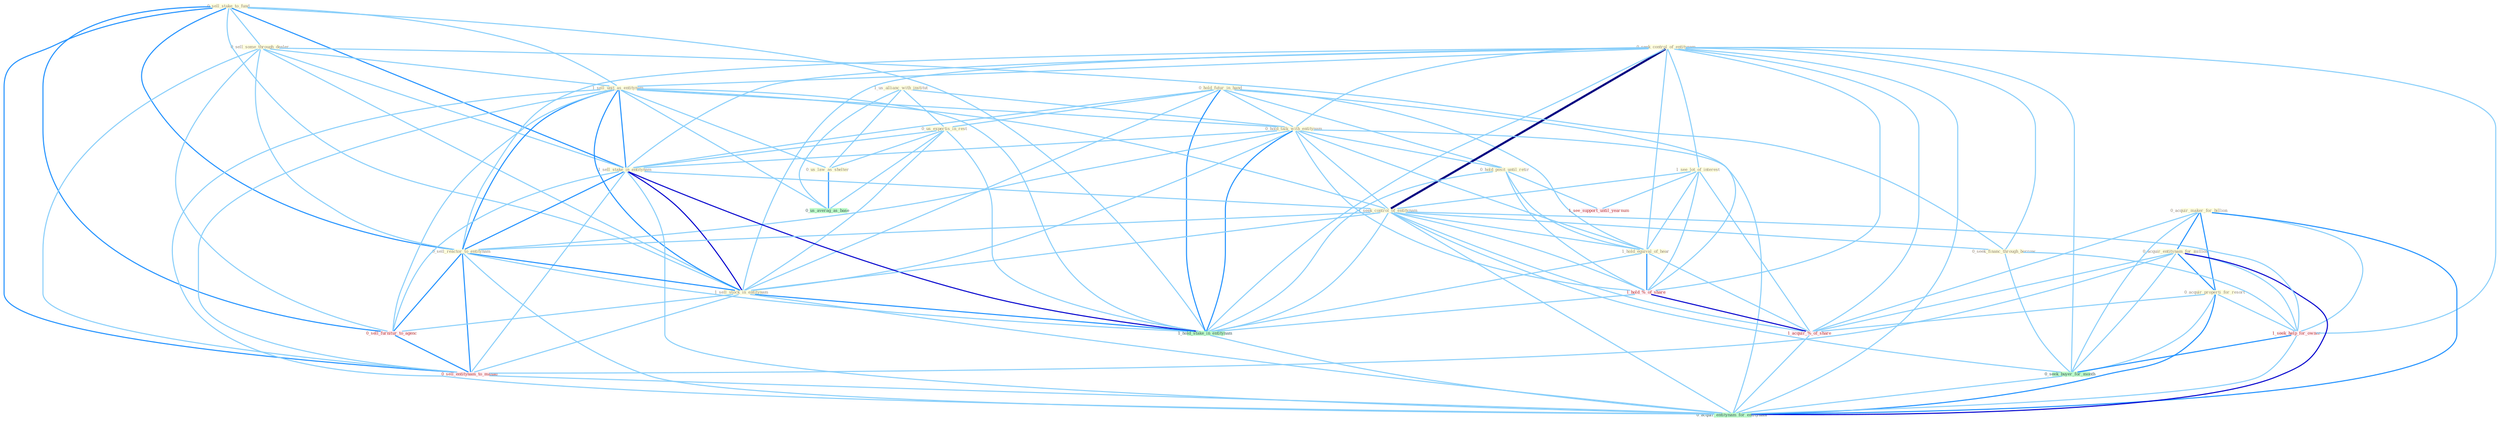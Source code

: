 Graph G{ 
    node
    [shape=polygon,style=filled,width=.5,height=.06,color="#BDFCC9",fixedsize=true,fontsize=4,
    fontcolor="#2f4f4f"];
    {node
    [color="#ffffe0", fontcolor="#8b7d6b"] "0_sell_stake_to_fund " "1_us_allianc_with_institut " "0_hold_futur_in_hand " "0_seek_control_of_entitynam " "0_acquir_maker_for_billion " "0_acquir_entitynam_for_million " "0_us_expertis_in_rest " "0_sell_some_through_dealer " "1_see_lot_of_interest " "1_sell_unit_as_entitynam " "0_hold_talk_with_entitynam " "0_acquir_properti_for_resort " "0_us_law_as_shelter " "1_sell_stake_in_entitynam " "1_seek_control_of_entitynam " "0_hold_posit_until_retir " "0_sell_reactor_to_entitynam " "1_sell_stock_in_entitynam " "1_hold_equival_of_hear " "0_seek_financ_through_borrow "}
{node [color="#fff0f5", fontcolor="#b22222"] "1_hold_%_of_share " "1_seek_help_for_owner " "1_acquir_%_of_share " "1_see_support_until_yearnum " "0_sell_furnitur_to_agenc " "0_sell_entitynam_to_manag "}
edge [color="#B0E2FF"];

	"0_sell_stake_to_fund " -- "0_sell_some_through_dealer " [w="1", color="#87cefa" ];
	"0_sell_stake_to_fund " -- "1_sell_unit_as_entitynam " [w="1", color="#87cefa" ];
	"0_sell_stake_to_fund " -- "1_sell_stake_in_entitynam " [w="2", color="#1e90ff" , len=0.8];
	"0_sell_stake_to_fund " -- "0_sell_reactor_to_entitynam " [w="2", color="#1e90ff" , len=0.8];
	"0_sell_stake_to_fund " -- "1_sell_stock_in_entitynam " [w="1", color="#87cefa" ];
	"0_sell_stake_to_fund " -- "1_hold_stake_in_entitynam " [w="1", color="#87cefa" ];
	"0_sell_stake_to_fund " -- "0_sell_furnitur_to_agenc " [w="2", color="#1e90ff" , len=0.8];
	"0_sell_stake_to_fund " -- "0_sell_entitynam_to_manag " [w="2", color="#1e90ff" , len=0.8];
	"1_us_allianc_with_institut " -- "0_us_expertis_in_rest " [w="1", color="#87cefa" ];
	"1_us_allianc_with_institut " -- "0_hold_talk_with_entitynam " [w="1", color="#87cefa" ];
	"1_us_allianc_with_institut " -- "0_us_law_as_shelter " [w="1", color="#87cefa" ];
	"1_us_allianc_with_institut " -- "0_us_averag_as_base " [w="1", color="#87cefa" ];
	"0_hold_futur_in_hand " -- "0_us_expertis_in_rest " [w="1", color="#87cefa" ];
	"0_hold_futur_in_hand " -- "0_hold_talk_with_entitynam " [w="1", color="#87cefa" ];
	"0_hold_futur_in_hand " -- "1_sell_stake_in_entitynam " [w="1", color="#87cefa" ];
	"0_hold_futur_in_hand " -- "0_hold_posit_until_retir " [w="1", color="#87cefa" ];
	"0_hold_futur_in_hand " -- "1_sell_stock_in_entitynam " [w="1", color="#87cefa" ];
	"0_hold_futur_in_hand " -- "1_hold_equival_of_hear " [w="1", color="#87cefa" ];
	"0_hold_futur_in_hand " -- "1_hold_%_of_share " [w="1", color="#87cefa" ];
	"0_hold_futur_in_hand " -- "1_hold_stake_in_entitynam " [w="2", color="#1e90ff" , len=0.8];
	"0_seek_control_of_entitynam " -- "1_see_lot_of_interest " [w="1", color="#87cefa" ];
	"0_seek_control_of_entitynam " -- "1_sell_unit_as_entitynam " [w="1", color="#87cefa" ];
	"0_seek_control_of_entitynam " -- "0_hold_talk_with_entitynam " [w="1", color="#87cefa" ];
	"0_seek_control_of_entitynam " -- "1_sell_stake_in_entitynam " [w="1", color="#87cefa" ];
	"0_seek_control_of_entitynam " -- "1_seek_control_of_entitynam " [w="4", style=bold, color="#000080", len=0.4];
	"0_seek_control_of_entitynam " -- "0_sell_reactor_to_entitynam " [w="1", color="#87cefa" ];
	"0_seek_control_of_entitynam " -- "1_sell_stock_in_entitynam " [w="1", color="#87cefa" ];
	"0_seek_control_of_entitynam " -- "1_hold_equival_of_hear " [w="1", color="#87cefa" ];
	"0_seek_control_of_entitynam " -- "0_seek_financ_through_borrow " [w="1", color="#87cefa" ];
	"0_seek_control_of_entitynam " -- "1_hold_%_of_share " [w="1", color="#87cefa" ];
	"0_seek_control_of_entitynam " -- "1_hold_stake_in_entitynam " [w="1", color="#87cefa" ];
	"0_seek_control_of_entitynam " -- "1_seek_help_for_owner " [w="1", color="#87cefa" ];
	"0_seek_control_of_entitynam " -- "0_seek_buyer_for_month " [w="1", color="#87cefa" ];
	"0_seek_control_of_entitynam " -- "1_acquir_%_of_share " [w="1", color="#87cefa" ];
	"0_seek_control_of_entitynam " -- "0_acquir_entitynam_for_entitynam " [w="1", color="#87cefa" ];
	"0_acquir_maker_for_billion " -- "0_acquir_entitynam_for_million " [w="2", color="#1e90ff" , len=0.8];
	"0_acquir_maker_for_billion " -- "0_acquir_properti_for_resort " [w="2", color="#1e90ff" , len=0.8];
	"0_acquir_maker_for_billion " -- "1_seek_help_for_owner " [w="1", color="#87cefa" ];
	"0_acquir_maker_for_billion " -- "0_seek_buyer_for_month " [w="1", color="#87cefa" ];
	"0_acquir_maker_for_billion " -- "1_acquir_%_of_share " [w="1", color="#87cefa" ];
	"0_acquir_maker_for_billion " -- "0_acquir_entitynam_for_entitynam " [w="2", color="#1e90ff" , len=0.8];
	"0_acquir_entitynam_for_million " -- "0_acquir_properti_for_resort " [w="2", color="#1e90ff" , len=0.8];
	"0_acquir_entitynam_for_million " -- "1_seek_help_for_owner " [w="1", color="#87cefa" ];
	"0_acquir_entitynam_for_million " -- "0_seek_buyer_for_month " [w="1", color="#87cefa" ];
	"0_acquir_entitynam_for_million " -- "1_acquir_%_of_share " [w="1", color="#87cefa" ];
	"0_acquir_entitynam_for_million " -- "0_sell_entitynam_to_manag " [w="1", color="#87cefa" ];
	"0_acquir_entitynam_for_million " -- "0_acquir_entitynam_for_entitynam " [w="3", color="#0000cd" , len=0.6];
	"0_us_expertis_in_rest " -- "0_us_law_as_shelter " [w="1", color="#87cefa" ];
	"0_us_expertis_in_rest " -- "1_sell_stake_in_entitynam " [w="1", color="#87cefa" ];
	"0_us_expertis_in_rest " -- "1_sell_stock_in_entitynam " [w="1", color="#87cefa" ];
	"0_us_expertis_in_rest " -- "1_hold_stake_in_entitynam " [w="1", color="#87cefa" ];
	"0_us_expertis_in_rest " -- "0_us_averag_as_base " [w="1", color="#87cefa" ];
	"0_sell_some_through_dealer " -- "1_sell_unit_as_entitynam " [w="1", color="#87cefa" ];
	"0_sell_some_through_dealer " -- "1_sell_stake_in_entitynam " [w="1", color="#87cefa" ];
	"0_sell_some_through_dealer " -- "0_sell_reactor_to_entitynam " [w="1", color="#87cefa" ];
	"0_sell_some_through_dealer " -- "1_sell_stock_in_entitynam " [w="1", color="#87cefa" ];
	"0_sell_some_through_dealer " -- "0_seek_financ_through_borrow " [w="1", color="#87cefa" ];
	"0_sell_some_through_dealer " -- "0_sell_furnitur_to_agenc " [w="1", color="#87cefa" ];
	"0_sell_some_through_dealer " -- "0_sell_entitynam_to_manag " [w="1", color="#87cefa" ];
	"1_see_lot_of_interest " -- "1_seek_control_of_entitynam " [w="1", color="#87cefa" ];
	"1_see_lot_of_interest " -- "1_hold_equival_of_hear " [w="1", color="#87cefa" ];
	"1_see_lot_of_interest " -- "1_hold_%_of_share " [w="1", color="#87cefa" ];
	"1_see_lot_of_interest " -- "1_acquir_%_of_share " [w="1", color="#87cefa" ];
	"1_see_lot_of_interest " -- "1_see_support_until_yearnum " [w="1", color="#87cefa" ];
	"1_sell_unit_as_entitynam " -- "0_hold_talk_with_entitynam " [w="1", color="#87cefa" ];
	"1_sell_unit_as_entitynam " -- "0_us_law_as_shelter " [w="1", color="#87cefa" ];
	"1_sell_unit_as_entitynam " -- "1_sell_stake_in_entitynam " [w="2", color="#1e90ff" , len=0.8];
	"1_sell_unit_as_entitynam " -- "1_seek_control_of_entitynam " [w="1", color="#87cefa" ];
	"1_sell_unit_as_entitynam " -- "0_sell_reactor_to_entitynam " [w="2", color="#1e90ff" , len=0.8];
	"1_sell_unit_as_entitynam " -- "1_sell_stock_in_entitynam " [w="2", color="#1e90ff" , len=0.8];
	"1_sell_unit_as_entitynam " -- "1_hold_stake_in_entitynam " [w="1", color="#87cefa" ];
	"1_sell_unit_as_entitynam " -- "0_sell_furnitur_to_agenc " [w="1", color="#87cefa" ];
	"1_sell_unit_as_entitynam " -- "0_us_averag_as_base " [w="1", color="#87cefa" ];
	"1_sell_unit_as_entitynam " -- "0_sell_entitynam_to_manag " [w="1", color="#87cefa" ];
	"1_sell_unit_as_entitynam " -- "0_acquir_entitynam_for_entitynam " [w="1", color="#87cefa" ];
	"0_hold_talk_with_entitynam " -- "1_sell_stake_in_entitynam " [w="1", color="#87cefa" ];
	"0_hold_talk_with_entitynam " -- "1_seek_control_of_entitynam " [w="1", color="#87cefa" ];
	"0_hold_talk_with_entitynam " -- "0_hold_posit_until_retir " [w="1", color="#87cefa" ];
	"0_hold_talk_with_entitynam " -- "0_sell_reactor_to_entitynam " [w="1", color="#87cefa" ];
	"0_hold_talk_with_entitynam " -- "1_sell_stock_in_entitynam " [w="1", color="#87cefa" ];
	"0_hold_talk_with_entitynam " -- "1_hold_equival_of_hear " [w="1", color="#87cefa" ];
	"0_hold_talk_with_entitynam " -- "1_hold_%_of_share " [w="1", color="#87cefa" ];
	"0_hold_talk_with_entitynam " -- "1_hold_stake_in_entitynam " [w="2", color="#1e90ff" , len=0.8];
	"0_hold_talk_with_entitynam " -- "0_acquir_entitynam_for_entitynam " [w="1", color="#87cefa" ];
	"0_acquir_properti_for_resort " -- "1_seek_help_for_owner " [w="1", color="#87cefa" ];
	"0_acquir_properti_for_resort " -- "0_seek_buyer_for_month " [w="1", color="#87cefa" ];
	"0_acquir_properti_for_resort " -- "1_acquir_%_of_share " [w="1", color="#87cefa" ];
	"0_acquir_properti_for_resort " -- "0_acquir_entitynam_for_entitynam " [w="2", color="#1e90ff" , len=0.8];
	"0_us_law_as_shelter " -- "0_us_averag_as_base " [w="2", color="#1e90ff" , len=0.8];
	"1_sell_stake_in_entitynam " -- "1_seek_control_of_entitynam " [w="1", color="#87cefa" ];
	"1_sell_stake_in_entitynam " -- "0_sell_reactor_to_entitynam " [w="2", color="#1e90ff" , len=0.8];
	"1_sell_stake_in_entitynam " -- "1_sell_stock_in_entitynam " [w="3", color="#0000cd" , len=0.6];
	"1_sell_stake_in_entitynam " -- "1_hold_stake_in_entitynam " [w="3", color="#0000cd" , len=0.6];
	"1_sell_stake_in_entitynam " -- "0_sell_furnitur_to_agenc " [w="1", color="#87cefa" ];
	"1_sell_stake_in_entitynam " -- "0_sell_entitynam_to_manag " [w="1", color="#87cefa" ];
	"1_sell_stake_in_entitynam " -- "0_acquir_entitynam_for_entitynam " [w="1", color="#87cefa" ];
	"1_seek_control_of_entitynam " -- "0_sell_reactor_to_entitynam " [w="1", color="#87cefa" ];
	"1_seek_control_of_entitynam " -- "1_sell_stock_in_entitynam " [w="1", color="#87cefa" ];
	"1_seek_control_of_entitynam " -- "1_hold_equival_of_hear " [w="1", color="#87cefa" ];
	"1_seek_control_of_entitynam " -- "0_seek_financ_through_borrow " [w="1", color="#87cefa" ];
	"1_seek_control_of_entitynam " -- "1_hold_%_of_share " [w="1", color="#87cefa" ];
	"1_seek_control_of_entitynam " -- "1_hold_stake_in_entitynam " [w="1", color="#87cefa" ];
	"1_seek_control_of_entitynam " -- "1_seek_help_for_owner " [w="1", color="#87cefa" ];
	"1_seek_control_of_entitynam " -- "0_seek_buyer_for_month " [w="1", color="#87cefa" ];
	"1_seek_control_of_entitynam " -- "1_acquir_%_of_share " [w="1", color="#87cefa" ];
	"1_seek_control_of_entitynam " -- "0_acquir_entitynam_for_entitynam " [w="1", color="#87cefa" ];
	"0_hold_posit_until_retir " -- "1_hold_equival_of_hear " [w="1", color="#87cefa" ];
	"0_hold_posit_until_retir " -- "1_hold_%_of_share " [w="1", color="#87cefa" ];
	"0_hold_posit_until_retir " -- "1_hold_stake_in_entitynam " [w="1", color="#87cefa" ];
	"0_hold_posit_until_retir " -- "1_see_support_until_yearnum " [w="1", color="#87cefa" ];
	"0_sell_reactor_to_entitynam " -- "1_sell_stock_in_entitynam " [w="2", color="#1e90ff" , len=0.8];
	"0_sell_reactor_to_entitynam " -- "1_hold_stake_in_entitynam " [w="1", color="#87cefa" ];
	"0_sell_reactor_to_entitynam " -- "0_sell_furnitur_to_agenc " [w="2", color="#1e90ff" , len=0.8];
	"0_sell_reactor_to_entitynam " -- "0_sell_entitynam_to_manag " [w="2", color="#1e90ff" , len=0.8];
	"0_sell_reactor_to_entitynam " -- "0_acquir_entitynam_for_entitynam " [w="1", color="#87cefa" ];
	"1_sell_stock_in_entitynam " -- "1_hold_stake_in_entitynam " [w="2", color="#1e90ff" , len=0.8];
	"1_sell_stock_in_entitynam " -- "0_sell_furnitur_to_agenc " [w="1", color="#87cefa" ];
	"1_sell_stock_in_entitynam " -- "0_sell_entitynam_to_manag " [w="1", color="#87cefa" ];
	"1_sell_stock_in_entitynam " -- "0_acquir_entitynam_for_entitynam " [w="1", color="#87cefa" ];
	"1_hold_equival_of_hear " -- "1_hold_%_of_share " [w="2", color="#1e90ff" , len=0.8];
	"1_hold_equival_of_hear " -- "1_hold_stake_in_entitynam " [w="1", color="#87cefa" ];
	"1_hold_equival_of_hear " -- "1_acquir_%_of_share " [w="1", color="#87cefa" ];
	"0_seek_financ_through_borrow " -- "1_seek_help_for_owner " [w="1", color="#87cefa" ];
	"0_seek_financ_through_borrow " -- "0_seek_buyer_for_month " [w="1", color="#87cefa" ];
	"1_hold_%_of_share " -- "1_hold_stake_in_entitynam " [w="1", color="#87cefa" ];
	"1_hold_%_of_share " -- "1_acquir_%_of_share " [w="3", color="#0000cd" , len=0.6];
	"1_hold_stake_in_entitynam " -- "0_acquir_entitynam_for_entitynam " [w="1", color="#87cefa" ];
	"1_seek_help_for_owner " -- "0_seek_buyer_for_month " [w="2", color="#1e90ff" , len=0.8];
	"1_seek_help_for_owner " -- "0_acquir_entitynam_for_entitynam " [w="1", color="#87cefa" ];
	"0_seek_buyer_for_month " -- "0_acquir_entitynam_for_entitynam " [w="1", color="#87cefa" ];
	"1_acquir_%_of_share " -- "0_acquir_entitynam_for_entitynam " [w="1", color="#87cefa" ];
	"0_sell_furnitur_to_agenc " -- "0_sell_entitynam_to_manag " [w="2", color="#1e90ff" , len=0.8];
	"0_sell_entitynam_to_manag " -- "0_acquir_entitynam_for_entitynam " [w="1", color="#87cefa" ];
}